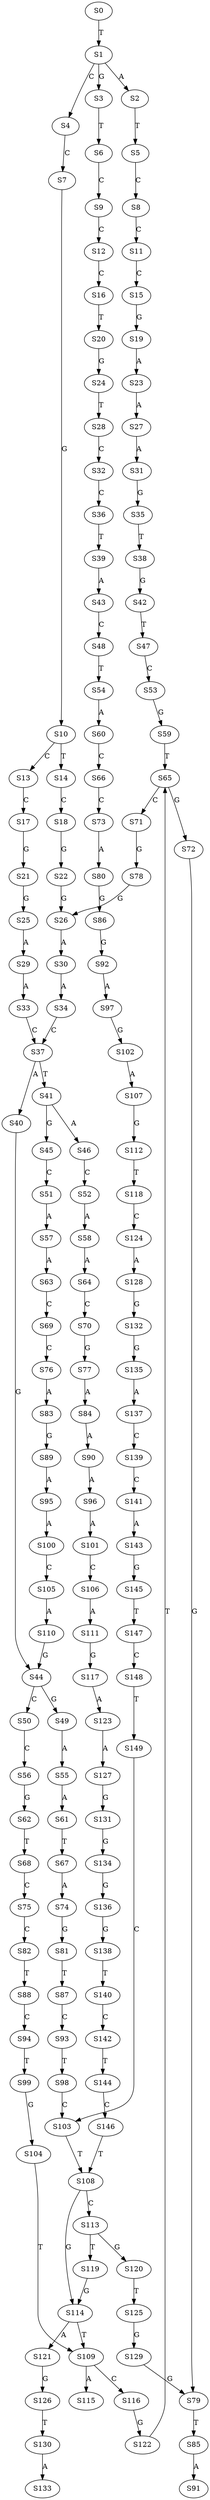 strict digraph  {
	S0 -> S1 [ label = T ];
	S1 -> S2 [ label = A ];
	S1 -> S3 [ label = G ];
	S1 -> S4 [ label = C ];
	S2 -> S5 [ label = T ];
	S3 -> S6 [ label = T ];
	S4 -> S7 [ label = C ];
	S5 -> S8 [ label = C ];
	S6 -> S9 [ label = C ];
	S7 -> S10 [ label = G ];
	S8 -> S11 [ label = C ];
	S9 -> S12 [ label = C ];
	S10 -> S13 [ label = C ];
	S10 -> S14 [ label = T ];
	S11 -> S15 [ label = C ];
	S12 -> S16 [ label = C ];
	S13 -> S17 [ label = C ];
	S14 -> S18 [ label = C ];
	S15 -> S19 [ label = G ];
	S16 -> S20 [ label = T ];
	S17 -> S21 [ label = G ];
	S18 -> S22 [ label = G ];
	S19 -> S23 [ label = A ];
	S20 -> S24 [ label = G ];
	S21 -> S25 [ label = G ];
	S22 -> S26 [ label = G ];
	S23 -> S27 [ label = A ];
	S24 -> S28 [ label = T ];
	S25 -> S29 [ label = A ];
	S26 -> S30 [ label = A ];
	S27 -> S31 [ label = A ];
	S28 -> S32 [ label = C ];
	S29 -> S33 [ label = A ];
	S30 -> S34 [ label = A ];
	S31 -> S35 [ label = G ];
	S32 -> S36 [ label = C ];
	S33 -> S37 [ label = C ];
	S34 -> S37 [ label = C ];
	S35 -> S38 [ label = T ];
	S36 -> S39 [ label = T ];
	S37 -> S40 [ label = A ];
	S37 -> S41 [ label = T ];
	S38 -> S42 [ label = G ];
	S39 -> S43 [ label = A ];
	S40 -> S44 [ label = G ];
	S41 -> S45 [ label = G ];
	S41 -> S46 [ label = A ];
	S42 -> S47 [ label = T ];
	S43 -> S48 [ label = C ];
	S44 -> S49 [ label = G ];
	S44 -> S50 [ label = C ];
	S45 -> S51 [ label = C ];
	S46 -> S52 [ label = C ];
	S47 -> S53 [ label = C ];
	S48 -> S54 [ label = T ];
	S49 -> S55 [ label = A ];
	S50 -> S56 [ label = C ];
	S51 -> S57 [ label = A ];
	S52 -> S58 [ label = A ];
	S53 -> S59 [ label = G ];
	S54 -> S60 [ label = A ];
	S55 -> S61 [ label = A ];
	S56 -> S62 [ label = G ];
	S57 -> S63 [ label = A ];
	S58 -> S64 [ label = A ];
	S59 -> S65 [ label = T ];
	S60 -> S66 [ label = C ];
	S61 -> S67 [ label = T ];
	S62 -> S68 [ label = T ];
	S63 -> S69 [ label = C ];
	S64 -> S70 [ label = C ];
	S65 -> S71 [ label = C ];
	S65 -> S72 [ label = G ];
	S66 -> S73 [ label = C ];
	S67 -> S74 [ label = A ];
	S68 -> S75 [ label = C ];
	S69 -> S76 [ label = C ];
	S70 -> S77 [ label = G ];
	S71 -> S78 [ label = G ];
	S72 -> S79 [ label = G ];
	S73 -> S80 [ label = A ];
	S74 -> S81 [ label = G ];
	S75 -> S82 [ label = C ];
	S76 -> S83 [ label = A ];
	S77 -> S84 [ label = A ];
	S78 -> S26 [ label = G ];
	S79 -> S85 [ label = T ];
	S80 -> S86 [ label = G ];
	S81 -> S87 [ label = T ];
	S82 -> S88 [ label = T ];
	S83 -> S89 [ label = G ];
	S84 -> S90 [ label = A ];
	S85 -> S91 [ label = A ];
	S86 -> S92 [ label = G ];
	S87 -> S93 [ label = C ];
	S88 -> S94 [ label = C ];
	S89 -> S95 [ label = A ];
	S90 -> S96 [ label = A ];
	S92 -> S97 [ label = A ];
	S93 -> S98 [ label = T ];
	S94 -> S99 [ label = T ];
	S95 -> S100 [ label = A ];
	S96 -> S101 [ label = A ];
	S97 -> S102 [ label = G ];
	S98 -> S103 [ label = C ];
	S99 -> S104 [ label = G ];
	S100 -> S105 [ label = C ];
	S101 -> S106 [ label = C ];
	S102 -> S107 [ label = A ];
	S103 -> S108 [ label = T ];
	S104 -> S109 [ label = T ];
	S105 -> S110 [ label = A ];
	S106 -> S111 [ label = A ];
	S107 -> S112 [ label = G ];
	S108 -> S113 [ label = C ];
	S108 -> S114 [ label = G ];
	S109 -> S115 [ label = A ];
	S109 -> S116 [ label = C ];
	S110 -> S44 [ label = G ];
	S111 -> S117 [ label = G ];
	S112 -> S118 [ label = T ];
	S113 -> S119 [ label = T ];
	S113 -> S120 [ label = G ];
	S114 -> S121 [ label = A ];
	S114 -> S109 [ label = T ];
	S116 -> S122 [ label = G ];
	S117 -> S123 [ label = A ];
	S118 -> S124 [ label = C ];
	S119 -> S114 [ label = G ];
	S120 -> S125 [ label = T ];
	S121 -> S126 [ label = G ];
	S122 -> S65 [ label = T ];
	S123 -> S127 [ label = A ];
	S124 -> S128 [ label = A ];
	S125 -> S129 [ label = G ];
	S126 -> S130 [ label = T ];
	S127 -> S131 [ label = G ];
	S128 -> S132 [ label = G ];
	S129 -> S79 [ label = G ];
	S130 -> S133 [ label = A ];
	S131 -> S134 [ label = G ];
	S132 -> S135 [ label = G ];
	S134 -> S136 [ label = G ];
	S135 -> S137 [ label = A ];
	S136 -> S138 [ label = G ];
	S137 -> S139 [ label = C ];
	S138 -> S140 [ label = T ];
	S139 -> S141 [ label = C ];
	S140 -> S142 [ label = C ];
	S141 -> S143 [ label = A ];
	S142 -> S144 [ label = T ];
	S143 -> S145 [ label = G ];
	S144 -> S146 [ label = C ];
	S145 -> S147 [ label = T ];
	S146 -> S108 [ label = T ];
	S147 -> S148 [ label = C ];
	S148 -> S149 [ label = T ];
	S149 -> S103 [ label = C ];
}
